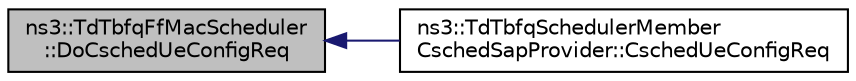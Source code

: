 digraph "ns3::TdTbfqFfMacScheduler::DoCschedUeConfigReq"
{
  edge [fontname="Helvetica",fontsize="10",labelfontname="Helvetica",labelfontsize="10"];
  node [fontname="Helvetica",fontsize="10",shape=record];
  rankdir="LR";
  Node1 [label="ns3::TdTbfqFfMacScheduler\l::DoCschedUeConfigReq",height=0.2,width=0.4,color="black", fillcolor="grey75", style="filled", fontcolor="black"];
  Node1 -> Node2 [dir="back",color="midnightblue",fontsize="10",style="solid"];
  Node2 [label="ns3::TdTbfqSchedulerMember\lCschedSapProvider::CschedUeConfigReq",height=0.2,width=0.4,color="black", fillcolor="white", style="filled",URL="$d2/d47/classns3_1_1TdTbfqSchedulerMemberCschedSapProvider.html#a34eff7722f739ad81f714bf432aaf218"];
}
